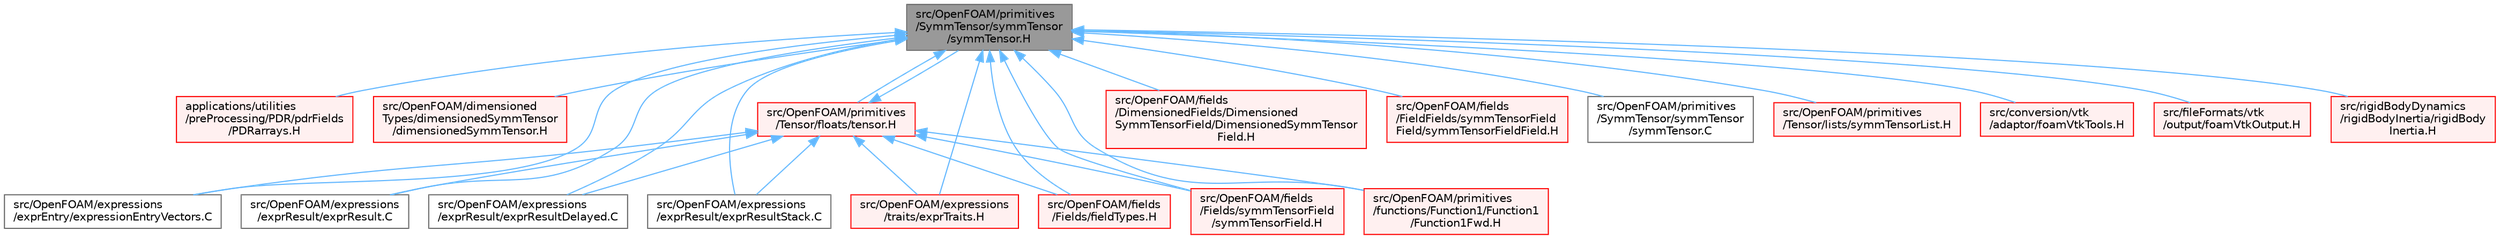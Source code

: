digraph "src/OpenFOAM/primitives/SymmTensor/symmTensor/symmTensor.H"
{
 // LATEX_PDF_SIZE
  bgcolor="transparent";
  edge [fontname=Helvetica,fontsize=10,labelfontname=Helvetica,labelfontsize=10];
  node [fontname=Helvetica,fontsize=10,shape=box,height=0.2,width=0.4];
  Node1 [id="Node000001",label="src/OpenFOAM/primitives\l/SymmTensor/symmTensor\l/symmTensor.H",height=0.2,width=0.4,color="gray40", fillcolor="grey60", style="filled", fontcolor="black",tooltip=" "];
  Node1 -> Node2 [id="edge1_Node000001_Node000002",dir="back",color="steelblue1",style="solid",tooltip=" "];
  Node2 [id="Node000002",label="applications/utilities\l/preProcessing/PDR/pdrFields\l/PDRarrays.H",height=0.2,width=0.4,color="red", fillcolor="#FFF0F0", style="filled",URL="$PDRarrays_8H.html",tooltip=" "];
  Node1 -> Node6 [id="edge2_Node000001_Node000006",dir="back",color="steelblue1",style="solid",tooltip=" "];
  Node6 [id="Node000006",label="src/OpenFOAM/dimensioned\lTypes/dimensionedSymmTensor\l/dimensionedSymmTensor.H",height=0.2,width=0.4,color="red", fillcolor="#FFF0F0", style="filled",URL="$dimensionedSymmTensor_8H.html",tooltip=" "];
  Node1 -> Node2706 [id="edge3_Node000001_Node002706",dir="back",color="steelblue1",style="solid",tooltip=" "];
  Node2706 [id="Node002706",label="src/OpenFOAM/expressions\l/exprEntry/expressionEntryVectors.C",height=0.2,width=0.4,color="grey40", fillcolor="white", style="filled",URL="$expressionEntryVectors_8C.html",tooltip=" "];
  Node1 -> Node2707 [id="edge4_Node000001_Node002707",dir="back",color="steelblue1",style="solid",tooltip=" "];
  Node2707 [id="Node002707",label="src/OpenFOAM/expressions\l/exprResult/exprResult.C",height=0.2,width=0.4,color="grey40", fillcolor="white", style="filled",URL="$exprResult_8C.html",tooltip=" "];
  Node1 -> Node2708 [id="edge5_Node000001_Node002708",dir="back",color="steelblue1",style="solid",tooltip=" "];
  Node2708 [id="Node002708",label="src/OpenFOAM/expressions\l/exprResult/exprResultDelayed.C",height=0.2,width=0.4,color="grey40", fillcolor="white", style="filled",URL="$exprResultDelayed_8C.html",tooltip=" "];
  Node1 -> Node2709 [id="edge6_Node000001_Node002709",dir="back",color="steelblue1",style="solid",tooltip=" "];
  Node2709 [id="Node002709",label="src/OpenFOAM/expressions\l/exprResult/exprResultStack.C",height=0.2,width=0.4,color="grey40", fillcolor="white", style="filled",URL="$exprResultStack_8C.html",tooltip=" "];
  Node1 -> Node2710 [id="edge7_Node000001_Node002710",dir="back",color="steelblue1",style="solid",tooltip=" "];
  Node2710 [id="Node002710",label="src/OpenFOAM/expressions\l/traits/exprTraits.H",height=0.2,width=0.4,color="red", fillcolor="#FFF0F0", style="filled",URL="$exprTraits_8H.html",tooltip=" "];
  Node1 -> Node2735 [id="edge8_Node000001_Node002735",dir="back",color="steelblue1",style="solid",tooltip=" "];
  Node2735 [id="Node002735",label="src/OpenFOAM/fields\l/DimensionedFields/Dimensioned\lSymmTensorField/DimensionedSymmTensor\lField.H",height=0.2,width=0.4,color="red", fillcolor="#FFF0F0", style="filled",URL="$DimensionedSymmTensorField_8H.html",tooltip="SymmTensor specific part of the implementation of DimensionedField."];
  Node1 -> Node2740 [id="edge9_Node000001_Node002740",dir="back",color="steelblue1",style="solid",tooltip=" "];
  Node2740 [id="Node002740",label="src/OpenFOAM/fields\l/FieldFields/symmTensorField\lField/symmTensorFieldField.H",height=0.2,width=0.4,color="red", fillcolor="#FFF0F0", style="filled",URL="$symmTensorFieldField_8H.html",tooltip="Specialisation of FieldField<T> for symmTensor."];
  Node1 -> Node2839 [id="edge10_Node000001_Node002839",dir="back",color="steelblue1",style="solid",tooltip=" "];
  Node2839 [id="Node002839",label="src/OpenFOAM/fields\l/Fields/fieldTypes.H",height=0.2,width=0.4,color="red", fillcolor="#FFF0F0", style="filled",URL="$fieldTypes_8H.html",tooltip=" "];
  Node1 -> Node6086 [id="edge11_Node000001_Node006086",dir="back",color="steelblue1",style="solid",tooltip=" "];
  Node6086 [id="Node006086",label="src/OpenFOAM/fields\l/Fields/symmTensorField\l/symmTensorField.H",height=0.2,width=0.4,color="red", fillcolor="#FFF0F0", style="filled",URL="$symmTensorField_8H.html",tooltip=" "];
  Node1 -> Node6181 [id="edge12_Node000001_Node006181",dir="back",color="steelblue1",style="solid",tooltip=" "];
  Node6181 [id="Node006181",label="src/OpenFOAM/primitives\l/SymmTensor/symmTensor\l/symmTensor.C",height=0.2,width=0.4,color="grey40", fillcolor="white", style="filled",URL="$symmTensor_8C.html",tooltip=" "];
  Node1 -> Node6182 [id="edge13_Node000001_Node006182",dir="back",color="steelblue1",style="solid",tooltip=" "];
  Node6182 [id="Node006182",label="src/OpenFOAM/primitives\l/Tensor/floats/tensor.H",height=0.2,width=0.4,color="red", fillcolor="#FFF0F0", style="filled",URL="$tensor_8H.html",tooltip=" "];
  Node6182 -> Node2706 [id="edge14_Node006182_Node002706",dir="back",color="steelblue1",style="solid",tooltip=" "];
  Node6182 -> Node2707 [id="edge15_Node006182_Node002707",dir="back",color="steelblue1",style="solid",tooltip=" "];
  Node6182 -> Node2708 [id="edge16_Node006182_Node002708",dir="back",color="steelblue1",style="solid",tooltip=" "];
  Node6182 -> Node2709 [id="edge17_Node006182_Node002709",dir="back",color="steelblue1",style="solid",tooltip=" "];
  Node6182 -> Node2710 [id="edge18_Node006182_Node002710",dir="back",color="steelblue1",style="solid",tooltip=" "];
  Node6182 -> Node2839 [id="edge19_Node006182_Node002839",dir="back",color="steelblue1",style="solid",tooltip=" "];
  Node6182 -> Node6086 [id="edge20_Node006182_Node006086",dir="back",color="steelblue1",style="solid",tooltip=" "];
  Node6182 -> Node1 [id="edge21_Node006182_Node000001",dir="back",color="steelblue1",style="solid",tooltip=" "];
  Node6182 -> Node6223 [id="edge22_Node006182_Node006223",dir="back",color="steelblue1",style="solid",tooltip=" "];
  Node6223 [id="Node006223",label="src/OpenFOAM/primitives\l/functions/Function1/Function1\l/Function1Fwd.H",height=0.2,width=0.4,color="red", fillcolor="#FFF0F0", style="filled",URL="$Function1Fwd_8H.html",tooltip=" "];
  Node1 -> Node6342 [id="edge23_Node000001_Node006342",dir="back",color="steelblue1",style="solid",tooltip=" "];
  Node6342 [id="Node006342",label="src/OpenFOAM/primitives\l/Tensor/lists/symmTensorList.H",height=0.2,width=0.4,color="red", fillcolor="#FFF0F0", style="filled",URL="$symmTensorList_8H.html",tooltip=" "];
  Node1 -> Node6223 [id="edge24_Node000001_Node006223",dir="back",color="steelblue1",style="solid",tooltip=" "];
  Node1 -> Node4723 [id="edge25_Node000001_Node004723",dir="back",color="steelblue1",style="solid",tooltip=" "];
  Node4723 [id="Node004723",label="src/conversion/vtk\l/adaptor/foamVtkTools.H",height=0.2,width=0.4,color="red", fillcolor="#FFF0F0", style="filled",URL="$foamVtkTools_8H.html",tooltip=" "];
  Node1 -> Node6344 [id="edge26_Node000001_Node006344",dir="back",color="steelblue1",style="solid",tooltip=" "];
  Node6344 [id="Node006344",label="src/fileFormats/vtk\l/output/foamVtkOutput.H",height=0.2,width=0.4,color="red", fillcolor="#FFF0F0", style="filled",URL="$foamVtkOutput_8H.html",tooltip=" "];
  Node1 -> Node6301 [id="edge27_Node000001_Node006301",dir="back",color="steelblue1",style="solid",tooltip=" "];
  Node6301 [id="Node006301",label="src/rigidBodyDynamics\l/rigidBodyInertia/rigidBody\lInertia.H",height=0.2,width=0.4,color="red", fillcolor="#FFF0F0", style="filled",URL="$rigidBodyInertia_8H.html",tooltip=" "];
}
